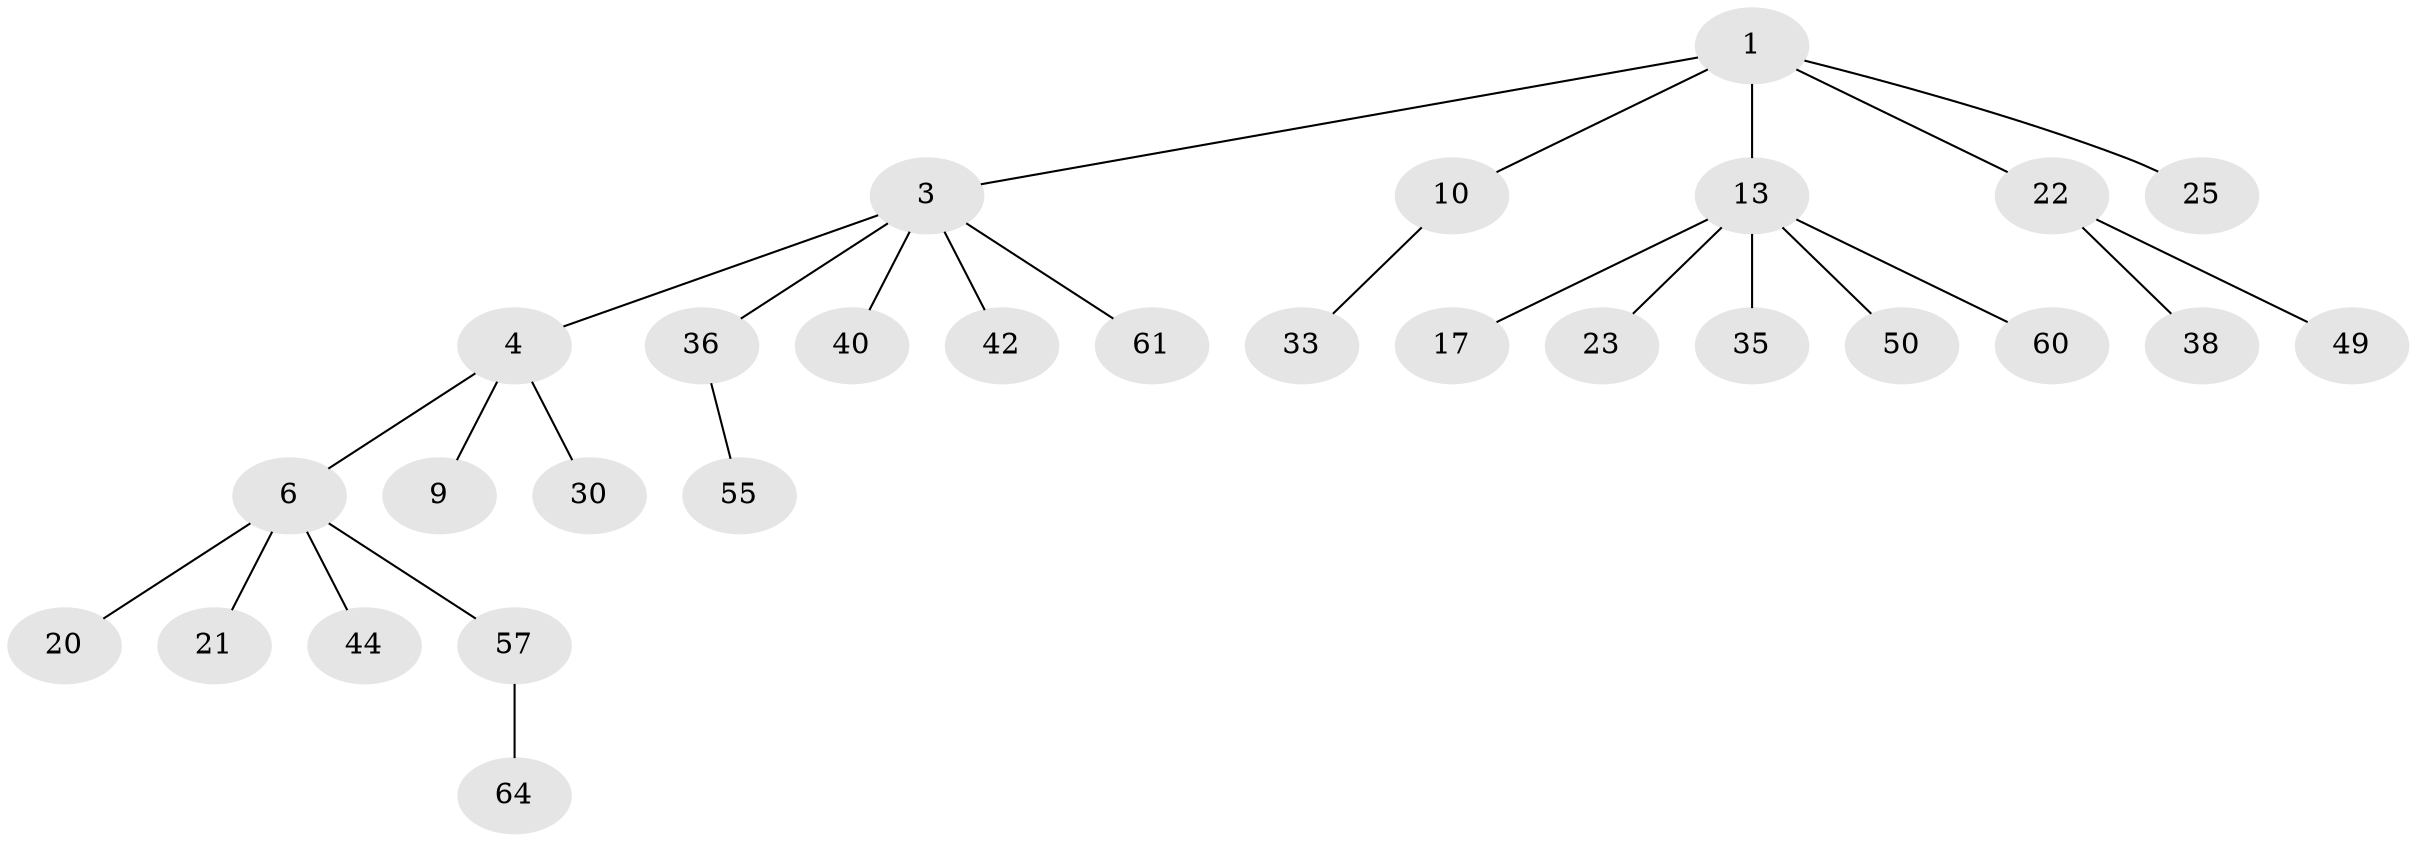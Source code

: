 // original degree distribution, {6: 0.014084507042253521, 1: 0.4788732394366197, 5: 0.028169014084507043, 3: 0.08450704225352113, 4: 0.11267605633802817, 2: 0.28169014084507044}
// Generated by graph-tools (version 1.1) at 2025/19/03/04/25 18:19:23]
// undirected, 28 vertices, 27 edges
graph export_dot {
graph [start="1"]
  node [color=gray90,style=filled];
  1 [super="+2"];
  3 [super="+24+29"];
  4 [super="+5+14"];
  6 [super="+8+7+11"];
  9;
  10 [super="+67+65+27"];
  13 [super="+15+43+70"];
  17 [super="+18"];
  20 [super="+28"];
  21 [super="+31+45"];
  22 [super="+34+54+26"];
  23;
  25;
  30 [super="+48"];
  33;
  35;
  36;
  38;
  40;
  42 [super="+56"];
  44 [super="+59"];
  49;
  50;
  55;
  57;
  60;
  61 [super="+69"];
  64;
  1 -- 3;
  1 -- 10;
  1 -- 13;
  1 -- 22;
  1 -- 25;
  3 -- 4;
  3 -- 36;
  3 -- 40;
  3 -- 42;
  3 -- 61;
  4 -- 9;
  4 -- 6;
  4 -- 30;
  6 -- 44;
  6 -- 21;
  6 -- 57;
  6 -- 20;
  10 -- 33;
  13 -- 35;
  13 -- 17;
  13 -- 50;
  13 -- 23;
  13 -- 60;
  22 -- 38;
  22 -- 49;
  36 -- 55;
  57 -- 64;
}

